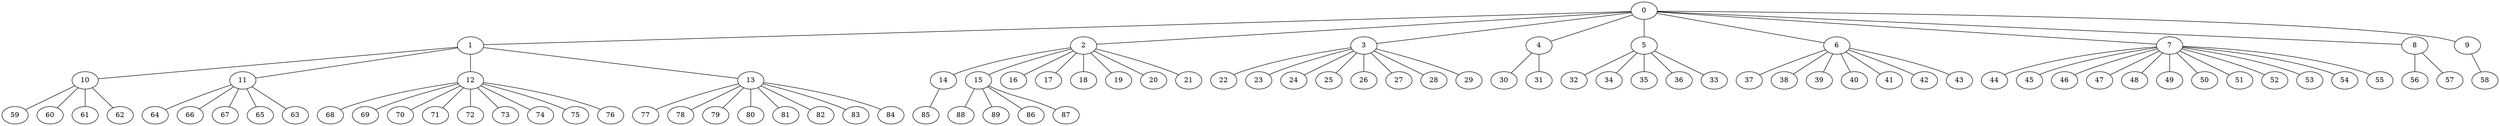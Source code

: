 
graph graphname {
    0 -- 1
0 -- 2
0 -- 3
0 -- 4
0 -- 5
0 -- 6
0 -- 7
0 -- 8
0 -- 9
1 -- 10
1 -- 11
1 -- 12
1 -- 13
2 -- 14
2 -- 15
2 -- 16
2 -- 17
2 -- 18
2 -- 19
2 -- 20
2 -- 21
3 -- 22
3 -- 23
3 -- 24
3 -- 25
3 -- 26
3 -- 27
3 -- 28
3 -- 29
4 -- 30
4 -- 31
5 -- 32
5 -- 34
5 -- 35
5 -- 36
5 -- 33
6 -- 37
6 -- 38
6 -- 39
6 -- 40
6 -- 41
6 -- 42
6 -- 43
7 -- 44
7 -- 45
7 -- 46
7 -- 47
7 -- 48
7 -- 49
7 -- 50
7 -- 51
7 -- 52
7 -- 53
7 -- 54
7 -- 55
8 -- 56
8 -- 57
9 -- 58
10 -- 59
10 -- 60
10 -- 61
10 -- 62
11 -- 64
11 -- 66
11 -- 67
11 -- 65
11 -- 63
12 -- 68
12 -- 69
12 -- 70
12 -- 71
12 -- 72
12 -- 73
12 -- 74
12 -- 75
12 -- 76
13 -- 77
13 -- 78
13 -- 79
13 -- 80
13 -- 81
13 -- 82
13 -- 83
13 -- 84
14 -- 85
15 -- 88
15 -- 89
15 -- 86
15 -- 87

}
